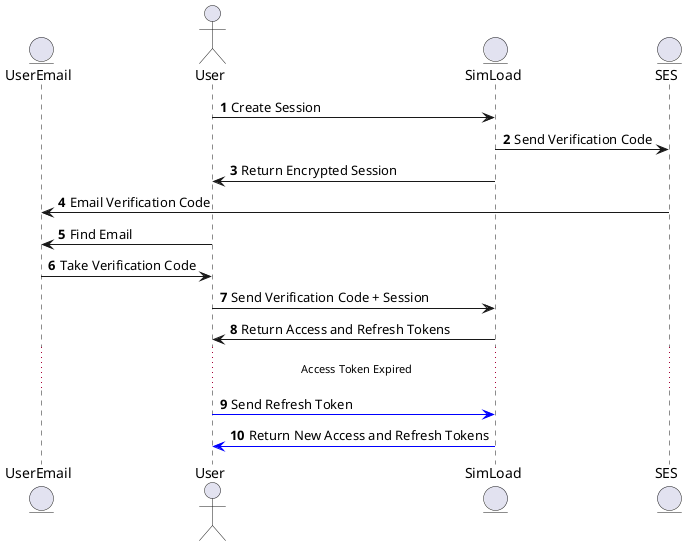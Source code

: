 @startuml
'https://plantuml.com/sequence-diagram

autonumber

entity UserEmail
actor User
entity SimLoad
entity SES

User -> SimLoad: Create Session
SimLoad -> SES: Send Verification Code
SimLoad -> User: Return Encrypted Session
SES -> UserEmail: Email Verification Code
User -> UserEmail: Find Email
UserEmail -> User: Take Verification Code
User -> SimLoad: Send Verification Code + Session
SimLoad -> User: Return Access and Refresh Tokens

... Access Token Expired...

User -[#blue]> SimLoad: Send Refresh Token
SimLoad -[#blue]> User: Return New Access and Refresh Tokens

@enduml